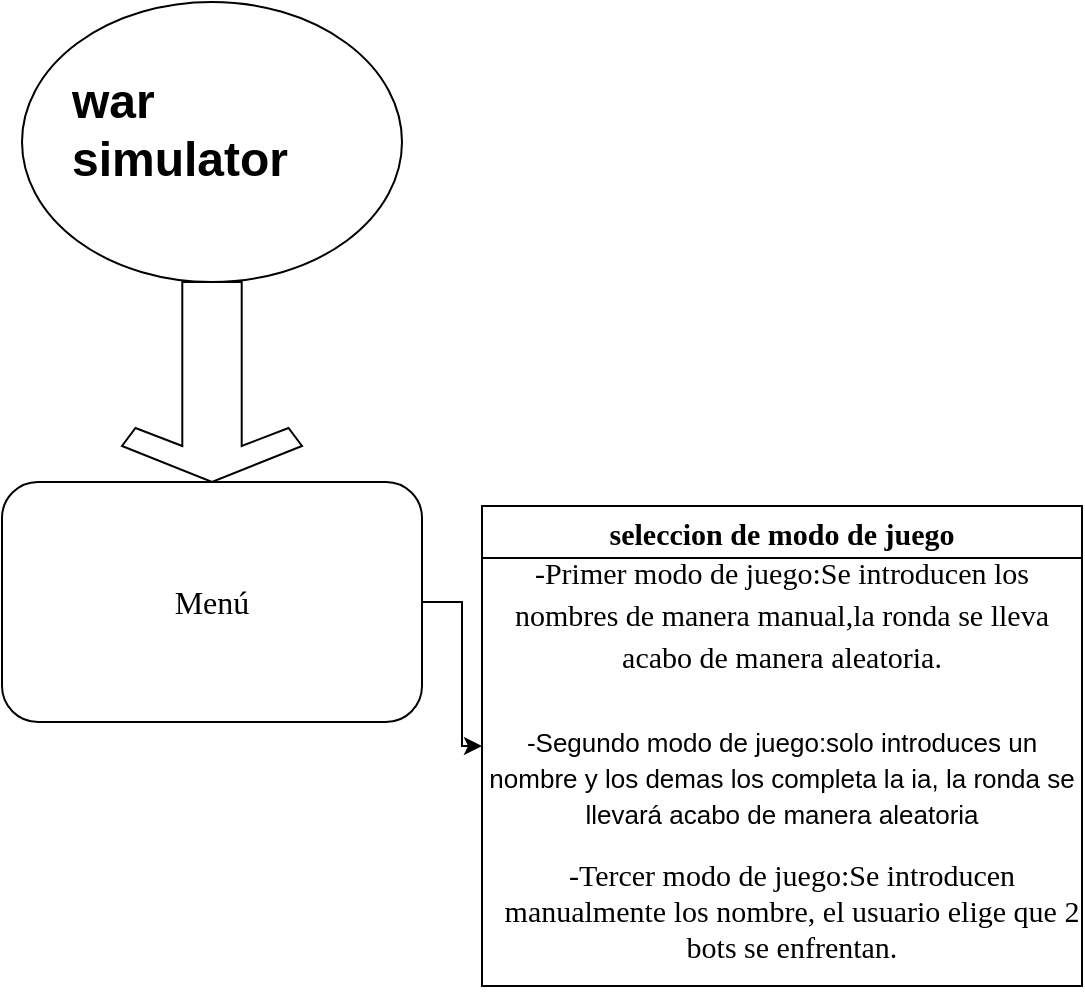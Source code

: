 <mxfile version="14.6.12" type="github">
  <diagram id="EyykRgJbTBzst2TbG_7H" name="Page-1">
    <mxGraphModel dx="1278" dy="580" grid="1" gridSize="10" guides="1" tooltips="1" connect="1" arrows="1" fold="1" page="1" pageScale="1" pageWidth="1169" pageHeight="827" math="0" shadow="0">
      <root>
        <mxCell id="0" />
        <mxCell id="1" parent="0" />
        <mxCell id="oetUtK0mM1qXIEH1qYYt-2" value="" style="ellipse;whiteSpace=wrap;html=1;" parent="1" vertex="1">
          <mxGeometry x="420" y="50" width="190" height="140" as="geometry" />
        </mxCell>
        <mxCell id="wmIor--7g2cavVn0_L6w-4" value="&lt;h1&gt;war simulator&lt;/h1&gt;" style="text;html=1;strokeColor=none;fillColor=none;spacing=5;spacingTop=-20;whiteSpace=wrap;overflow=hidden;rounded=0;" vertex="1" parent="1">
          <mxGeometry x="440" y="80" width="150" height="80" as="geometry" />
        </mxCell>
        <mxCell id="wmIor--7g2cavVn0_L6w-9" value="" style="html=1;shadow=0;dashed=0;align=center;verticalAlign=middle;shape=mxgraph.arrows2.sharpArrow2;dy1=0.67;dx1=18;dx2=18;dy3=0.15;dx3=27;notch=0;direction=south;" vertex="1" parent="1">
          <mxGeometry x="470" y="190" width="90" height="100" as="geometry" />
        </mxCell>
        <mxCell id="wmIor--7g2cavVn0_L6w-29" style="edgeStyle=orthogonalEdgeStyle;rounded=0;orthogonalLoop=1;jettySize=auto;html=1;" edge="1" parent="1" source="wmIor--7g2cavVn0_L6w-25" target="wmIor--7g2cavVn0_L6w-30">
          <mxGeometry relative="1" as="geometry">
            <mxPoint x="680" y="350" as="targetPoint" />
          </mxGeometry>
        </mxCell>
        <mxCell id="wmIor--7g2cavVn0_L6w-25" value="&lt;font face=&quot;Times New Roman&quot; size=&quot;3&quot;&gt;Menú&lt;/font&gt;" style="rounded=1;whiteSpace=wrap;html=1;" vertex="1" parent="1">
          <mxGeometry x="410" y="290" width="210" height="120" as="geometry" />
        </mxCell>
        <mxCell id="wmIor--7g2cavVn0_L6w-30" value="seleccion de modo de juego" style="swimlane;fontStyle=1;childLayout=stackLayout;horizontal=1;startSize=26;horizontalStack=0;resizeParent=1;resizeParentMax=0;resizeLast=0;collapsible=1;marginBottom=0;fontFamily=Georgia;fontSize=15;" vertex="1" parent="1">
          <mxGeometry x="650" y="302" width="300" height="240" as="geometry" />
        </mxCell>
        <mxCell id="wmIor--7g2cavVn0_L6w-36" value="&lt;h3&gt;&lt;span style=&quot;font-size: 15px ; font-weight: normal&quot;&gt;&lt;font style=&quot;font-size: 15px&quot;&gt;-Primer modo de juego:Se introducen los nombres de manera manual,la ronda se lleva acabo de manera aleatoria.&lt;/font&gt;&lt;/span&gt;&lt;/h3&gt;&lt;div&gt;&lt;span style=&quot;font-weight: normal&quot;&gt;&lt;font style=&quot;font-size: 12px&quot;&gt;&lt;br&gt;&lt;/font&gt;&lt;/span&gt;&lt;/div&gt;" style="text;html=1;strokeColor=none;fillColor=none;align=center;verticalAlign=middle;whiteSpace=wrap;rounded=0;fontFamily=Georgia;fontSize=15;" vertex="1" parent="wmIor--7g2cavVn0_L6w-30">
          <mxGeometry y="26" width="300" height="74" as="geometry" />
        </mxCell>
        <mxCell id="wmIor--7g2cavVn0_L6w-38" value="&lt;font face=&quot;Helvetica&quot; style=&quot;font-size: 13px&quot;&gt;-Segundo modo de juego:solo introduces un nombre y los demas los completa la ia, la ronda se llevará acabo de manera aleatoria&lt;/font&gt;" style="text;html=1;strokeColor=none;fillColor=none;align=center;verticalAlign=middle;whiteSpace=wrap;rounded=0;fontFamily=Georgia;fontSize=15;" vertex="1" parent="wmIor--7g2cavVn0_L6w-30">
          <mxGeometry y="100" width="300" height="70" as="geometry" />
        </mxCell>
        <mxCell id="wmIor--7g2cavVn0_L6w-34" value="&lt;h3&gt;&lt;br&gt;&lt;/h3&gt;&lt;div&gt;&lt;br&gt;&lt;/div&gt;&lt;div&gt;&lt;br&gt;&lt;/div&gt;" style="text;html=1;align=center;verticalAlign=middle;resizable=0;points=[];autosize=1;strokeColor=none;" vertex="1" parent="wmIor--7g2cavVn0_L6w-30">
          <mxGeometry y="170" width="300" height="70" as="geometry" />
        </mxCell>
        <mxCell id="wmIor--7g2cavVn0_L6w-42" value="&lt;br&gt;-Tercer modo de juego:Se introducen manualmente los nombre, el usuario elige que 2 bots se enfrentan.&lt;br&gt;" style="text;html=1;strokeColor=none;fillColor=none;align=center;verticalAlign=middle;whiteSpace=wrap;rounded=0;fontFamily=Georgia;fontSize=15;" vertex="1" parent="1">
          <mxGeometry x="660" y="460" width="290" height="70" as="geometry" />
        </mxCell>
      </root>
    </mxGraphModel>
  </diagram>
</mxfile>
